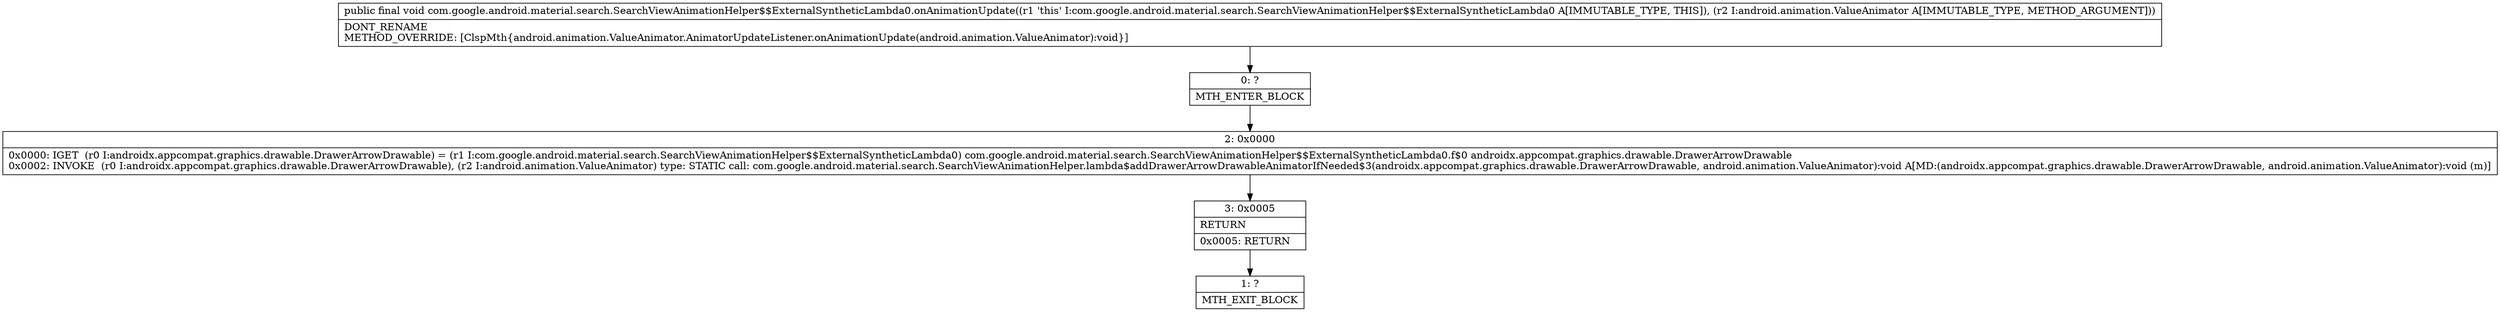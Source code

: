 digraph "CFG forcom.google.android.material.search.SearchViewAnimationHelper$$ExternalSyntheticLambda0.onAnimationUpdate(Landroid\/animation\/ValueAnimator;)V" {
Node_0 [shape=record,label="{0\:\ ?|MTH_ENTER_BLOCK\l}"];
Node_2 [shape=record,label="{2\:\ 0x0000|0x0000: IGET  (r0 I:androidx.appcompat.graphics.drawable.DrawerArrowDrawable) = (r1 I:com.google.android.material.search.SearchViewAnimationHelper$$ExternalSyntheticLambda0) com.google.android.material.search.SearchViewAnimationHelper$$ExternalSyntheticLambda0.f$0 androidx.appcompat.graphics.drawable.DrawerArrowDrawable \l0x0002: INVOKE  (r0 I:androidx.appcompat.graphics.drawable.DrawerArrowDrawable), (r2 I:android.animation.ValueAnimator) type: STATIC call: com.google.android.material.search.SearchViewAnimationHelper.lambda$addDrawerArrowDrawableAnimatorIfNeeded$3(androidx.appcompat.graphics.drawable.DrawerArrowDrawable, android.animation.ValueAnimator):void A[MD:(androidx.appcompat.graphics.drawable.DrawerArrowDrawable, android.animation.ValueAnimator):void (m)]\l}"];
Node_3 [shape=record,label="{3\:\ 0x0005|RETURN\l|0x0005: RETURN   \l}"];
Node_1 [shape=record,label="{1\:\ ?|MTH_EXIT_BLOCK\l}"];
MethodNode[shape=record,label="{public final void com.google.android.material.search.SearchViewAnimationHelper$$ExternalSyntheticLambda0.onAnimationUpdate((r1 'this' I:com.google.android.material.search.SearchViewAnimationHelper$$ExternalSyntheticLambda0 A[IMMUTABLE_TYPE, THIS]), (r2 I:android.animation.ValueAnimator A[IMMUTABLE_TYPE, METHOD_ARGUMENT]))  | DONT_RENAME\lMETHOD_OVERRIDE: [ClspMth\{android.animation.ValueAnimator.AnimatorUpdateListener.onAnimationUpdate(android.animation.ValueAnimator):void\}]\l}"];
MethodNode -> Node_0;Node_0 -> Node_2;
Node_2 -> Node_3;
Node_3 -> Node_1;
}

